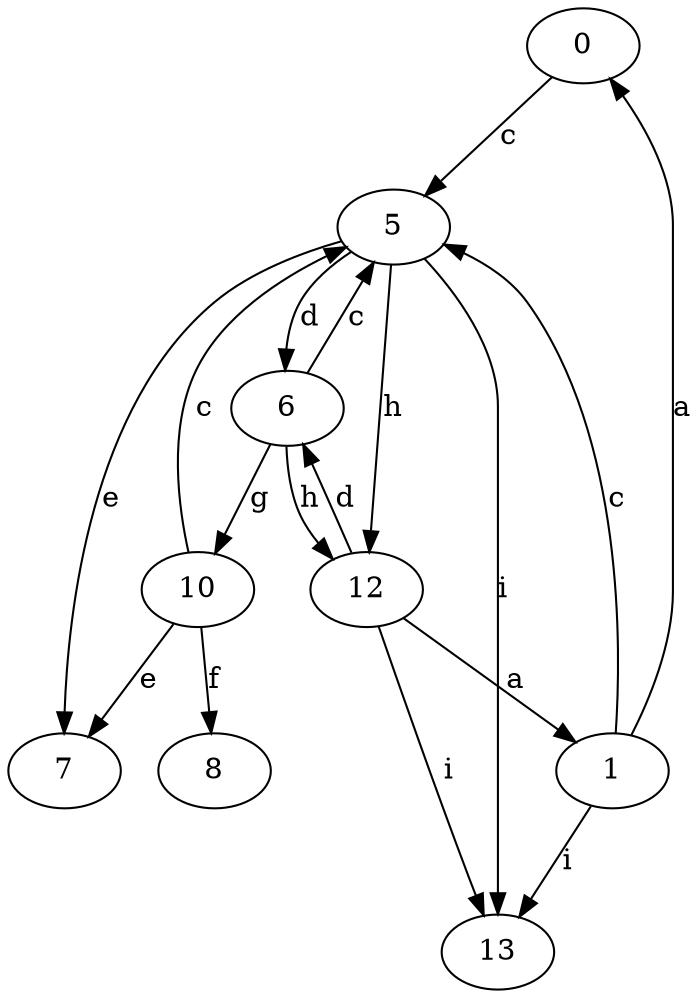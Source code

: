 strict digraph  {
0;
1;
5;
6;
7;
8;
10;
12;
13;
0 -> 5  [label=c];
1 -> 0  [label=a];
1 -> 5  [label=c];
1 -> 13  [label=i];
5 -> 6  [label=d];
5 -> 7  [label=e];
5 -> 12  [label=h];
5 -> 13  [label=i];
6 -> 5  [label=c];
6 -> 10  [label=g];
6 -> 12  [label=h];
10 -> 5  [label=c];
10 -> 7  [label=e];
10 -> 8  [label=f];
12 -> 1  [label=a];
12 -> 6  [label=d];
12 -> 13  [label=i];
}
